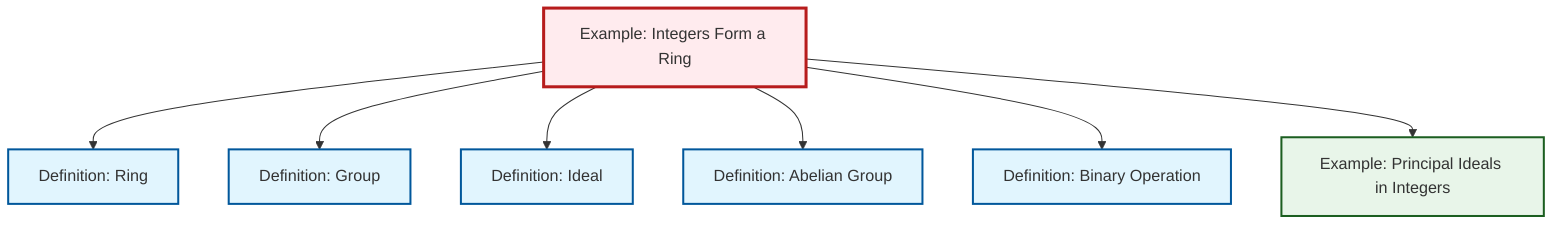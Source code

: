 graph TD
    classDef definition fill:#e1f5fe,stroke:#01579b,stroke-width:2px
    classDef theorem fill:#f3e5f5,stroke:#4a148c,stroke-width:2px
    classDef axiom fill:#fff3e0,stroke:#e65100,stroke-width:2px
    classDef example fill:#e8f5e9,stroke:#1b5e20,stroke-width:2px
    classDef current fill:#ffebee,stroke:#b71c1c,stroke-width:3px
    def-ring["Definition: Ring"]:::definition
    def-binary-operation["Definition: Binary Operation"]:::definition
    def-abelian-group["Definition: Abelian Group"]:::definition
    ex-integers-ring["Example: Integers Form a Ring"]:::example
    def-ideal["Definition: Ideal"]:::definition
    def-group["Definition: Group"]:::definition
    ex-principal-ideal["Example: Principal Ideals in Integers"]:::example
    ex-integers-ring --> def-ring
    ex-integers-ring --> def-group
    ex-integers-ring --> def-ideal
    ex-integers-ring --> def-abelian-group
    ex-integers-ring --> def-binary-operation
    ex-integers-ring --> ex-principal-ideal
    class ex-integers-ring current